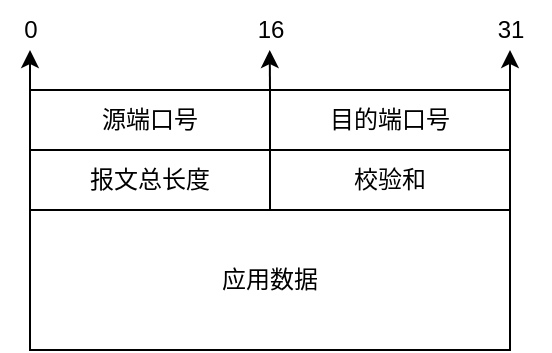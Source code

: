 <mxfile version="20.2.6" type="github">
  <diagram id="ZgmYUymcjxueGLz5kTBJ" name="第 1 页">
    <mxGraphModel dx="1306" dy="776" grid="1" gridSize="10" guides="1" tooltips="1" connect="1" arrows="1" fold="1" page="1" pageScale="1" pageWidth="827" pageHeight="1169" math="0" shadow="0">
      <root>
        <mxCell id="0" />
        <mxCell id="1" parent="0" />
        <mxCell id="Dbexr6uCwejTZ2FRTLkI-1" value="" style="rounded=0;whiteSpace=wrap;html=1;" parent="1" vertex="1">
          <mxGeometry x="310" y="320" width="240" height="130" as="geometry" />
        </mxCell>
        <mxCell id="Dbexr6uCwejTZ2FRTLkI-22" style="edgeStyle=orthogonalEdgeStyle;rounded=0;orthogonalLoop=1;jettySize=auto;html=1;exitX=0;exitY=0;exitDx=0;exitDy=0;" parent="1" source="Dbexr6uCwejTZ2FRTLkI-15" edge="1">
          <mxGeometry relative="1" as="geometry">
            <mxPoint x="310" y="300" as="targetPoint" />
          </mxGeometry>
        </mxCell>
        <mxCell id="Dbexr6uCwejTZ2FRTLkI-26" style="edgeStyle=orthogonalEdgeStyle;rounded=0;orthogonalLoop=1;jettySize=auto;html=1;exitX=1;exitY=0;exitDx=0;exitDy=0;" parent="1" source="Dbexr6uCwejTZ2FRTLkI-15" edge="1">
          <mxGeometry relative="1" as="geometry">
            <mxPoint x="429.857" y="300" as="targetPoint" />
          </mxGeometry>
        </mxCell>
        <mxCell id="Dbexr6uCwejTZ2FRTLkI-15" value="源端口号" style="rounded=0;whiteSpace=wrap;html=1;" parent="1" vertex="1">
          <mxGeometry x="310" y="320" width="120" height="30" as="geometry" />
        </mxCell>
        <mxCell id="Dbexr6uCwejTZ2FRTLkI-23" style="edgeStyle=orthogonalEdgeStyle;rounded=0;orthogonalLoop=1;jettySize=auto;html=1;exitX=1;exitY=0;exitDx=0;exitDy=0;" parent="1" source="Dbexr6uCwejTZ2FRTLkI-16" edge="1">
          <mxGeometry relative="1" as="geometry">
            <mxPoint x="550" y="300" as="targetPoint" />
          </mxGeometry>
        </mxCell>
        <mxCell id="Dbexr6uCwejTZ2FRTLkI-16" value="目的端口号" style="rounded=0;whiteSpace=wrap;html=1;" parent="1" vertex="1">
          <mxGeometry x="430" y="320" width="120" height="30" as="geometry" />
        </mxCell>
        <mxCell id="Dbexr6uCwejTZ2FRTLkI-17" value="报文总长度" style="rounded=0;whiteSpace=wrap;html=1;" parent="1" vertex="1">
          <mxGeometry x="310" y="350" width="120" height="30" as="geometry" />
        </mxCell>
        <mxCell id="Dbexr6uCwejTZ2FRTLkI-18" value="校验和" style="rounded=0;whiteSpace=wrap;html=1;" parent="1" vertex="1">
          <mxGeometry x="430" y="350" width="120" height="30" as="geometry" />
        </mxCell>
        <mxCell id="Dbexr6uCwejTZ2FRTLkI-20" value="应用数据" style="text;html=1;strokeColor=none;fillColor=none;align=center;verticalAlign=middle;whiteSpace=wrap;rounded=0;" parent="1" vertex="1">
          <mxGeometry x="400" y="400" width="60" height="30" as="geometry" />
        </mxCell>
        <mxCell id="Dbexr6uCwejTZ2FRTLkI-24" value="0" style="text;html=1;align=center;verticalAlign=middle;resizable=0;points=[];autosize=1;strokeColor=none;fillColor=none;" parent="1" vertex="1">
          <mxGeometry x="295" y="275" width="30" height="30" as="geometry" />
        </mxCell>
        <mxCell id="Dbexr6uCwejTZ2FRTLkI-25" value="31" style="text;html=1;align=center;verticalAlign=middle;resizable=0;points=[];autosize=1;strokeColor=none;fillColor=none;" parent="1" vertex="1">
          <mxGeometry x="530" y="275" width="40" height="30" as="geometry" />
        </mxCell>
        <mxCell id="Dbexr6uCwejTZ2FRTLkI-27" value="16" style="text;html=1;align=center;verticalAlign=middle;resizable=0;points=[];autosize=1;strokeColor=none;fillColor=none;" parent="1" vertex="1">
          <mxGeometry x="410" y="275" width="40" height="30" as="geometry" />
        </mxCell>
      </root>
    </mxGraphModel>
  </diagram>
</mxfile>
